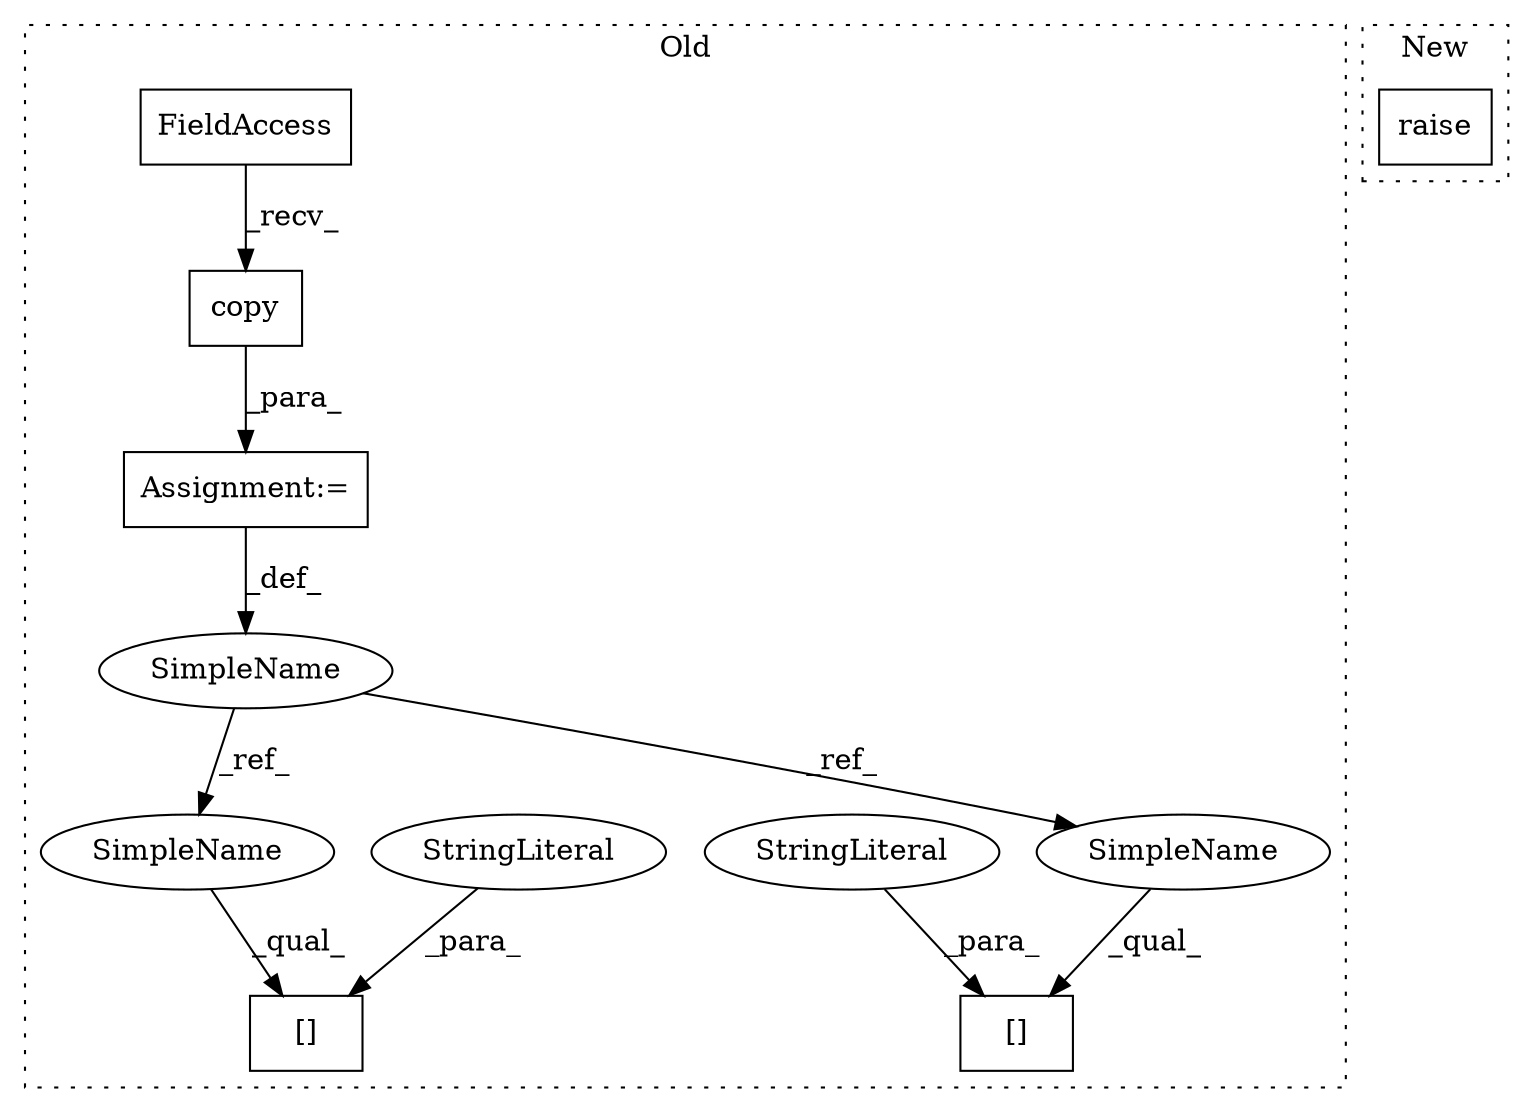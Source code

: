 digraph G {
subgraph cluster0 {
1 [label="copy" a="32" s="6561" l="6" shape="box"];
3 [label="Assignment:=" a="7" s="6534" l="1" shape="box"];
4 [label="FieldAccess" a="22" s="6535" l="25" shape="box"];
5 [label="[]" a="2" s="6611,6627" l="9,1" shape="box"];
6 [label="SimpleName" a="42" s="6526" l="8" shape="ellipse"];
7 [label="[]" a="2" s="6573,6590" l="9,1" shape="box"];
8 [label="StringLiteral" a="45" s="6620" l="7" shape="ellipse"];
9 [label="StringLiteral" a="45" s="6582" l="8" shape="ellipse"];
10 [label="SimpleName" a="42" s="6573" l="8" shape="ellipse"];
11 [label="SimpleName" a="42" s="6611" l="8" shape="ellipse"];
label = "Old";
style="dotted";
}
subgraph cluster1 {
2 [label="raise" a="32" s="6332" l="7" shape="box"];
label = "New";
style="dotted";
}
1 -> 3 [label="_para_"];
3 -> 6 [label="_def_"];
4 -> 1 [label="_recv_"];
6 -> 11 [label="_ref_"];
6 -> 10 [label="_ref_"];
8 -> 5 [label="_para_"];
9 -> 7 [label="_para_"];
10 -> 7 [label="_qual_"];
11 -> 5 [label="_qual_"];
}